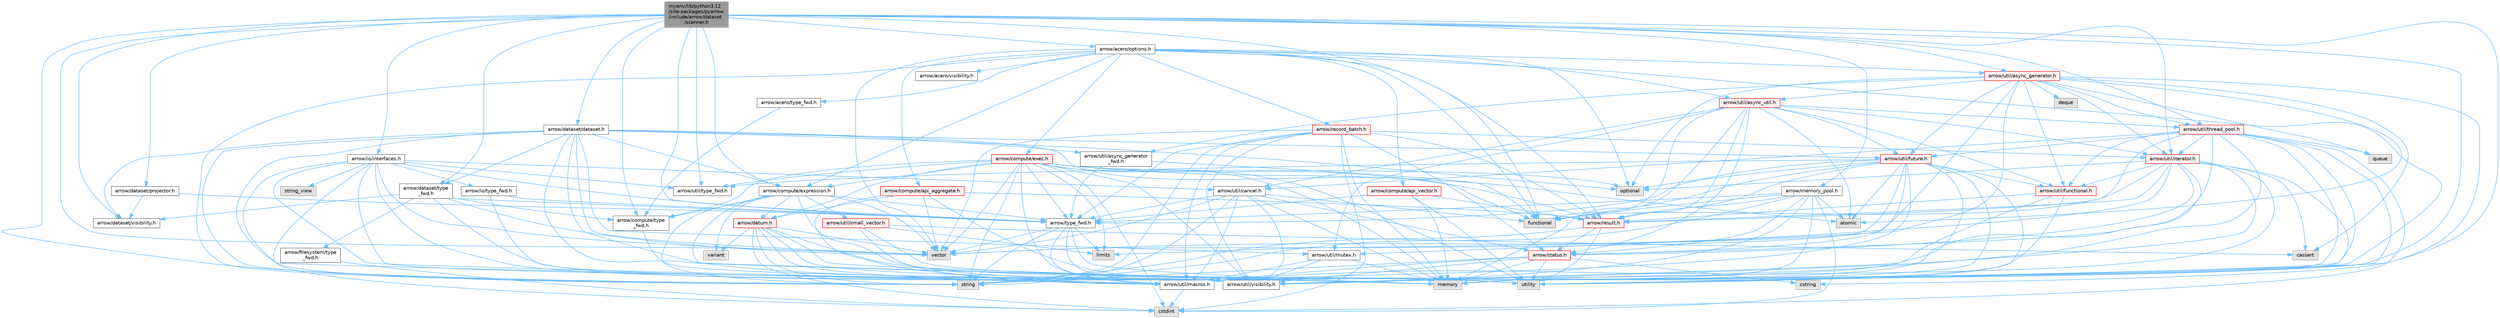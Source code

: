 digraph "myenv/lib/python3.12/site-packages/pyarrow/include/arrow/dataset/scanner.h"
{
 // LATEX_PDF_SIZE
  bgcolor="transparent";
  edge [fontname=Helvetica,fontsize=10,labelfontname=Helvetica,labelfontsize=10];
  node [fontname=Helvetica,fontsize=10,shape=box,height=0.2,width=0.4];
  Node1 [id="Node000001",label="myenv/lib/python3.12\l/site-packages/pyarrow\l/include/arrow/dataset\l/scanner.h",height=0.2,width=0.4,color="gray40", fillcolor="grey60", style="filled", fontcolor="black",tooltip=" "];
  Node1 -> Node2 [id="edge1_Node000001_Node000002",color="steelblue1",style="solid",tooltip=" "];
  Node2 [id="Node000002",label="functional",height=0.2,width=0.4,color="grey60", fillcolor="#E0E0E0", style="filled",tooltip=" "];
  Node1 -> Node3 [id="edge2_Node000001_Node000003",color="steelblue1",style="solid",tooltip=" "];
  Node3 [id="Node000003",label="memory",height=0.2,width=0.4,color="grey60", fillcolor="#E0E0E0", style="filled",tooltip=" "];
  Node1 -> Node4 [id="edge3_Node000001_Node000004",color="steelblue1",style="solid",tooltip=" "];
  Node4 [id="Node000004",label="string",height=0.2,width=0.4,color="grey60", fillcolor="#E0E0E0", style="filled",tooltip=" "];
  Node1 -> Node5 [id="edge4_Node000001_Node000005",color="steelblue1",style="solid",tooltip=" "];
  Node5 [id="Node000005",label="utility",height=0.2,width=0.4,color="grey60", fillcolor="#E0E0E0", style="filled",tooltip=" "];
  Node1 -> Node6 [id="edge5_Node000001_Node000006",color="steelblue1",style="solid",tooltip=" "];
  Node6 [id="Node000006",label="vector",height=0.2,width=0.4,color="grey60", fillcolor="#E0E0E0", style="filled",tooltip=" "];
  Node1 -> Node7 [id="edge6_Node000001_Node000007",color="steelblue1",style="solid",tooltip=" "];
  Node7 [id="Node000007",label="arrow/acero/options.h",height=0.2,width=0.4,color="grey40", fillcolor="white", style="filled",URL="$acero_2options_8h.html",tooltip=" "];
  Node7 -> Node2 [id="edge7_Node000007_Node000002",color="steelblue1",style="solid",tooltip=" "];
  Node7 -> Node3 [id="edge8_Node000007_Node000003",color="steelblue1",style="solid",tooltip=" "];
  Node7 -> Node8 [id="edge9_Node000007_Node000008",color="steelblue1",style="solid",tooltip=" "];
  Node8 [id="Node000008",label="optional",height=0.2,width=0.4,color="grey60", fillcolor="#E0E0E0", style="filled",tooltip=" "];
  Node7 -> Node4 [id="edge10_Node000007_Node000004",color="steelblue1",style="solid",tooltip=" "];
  Node7 -> Node6 [id="edge11_Node000007_Node000006",color="steelblue1",style="solid",tooltip=" "];
  Node7 -> Node9 [id="edge12_Node000007_Node000009",color="steelblue1",style="solid",tooltip=" "];
  Node9 [id="Node000009",label="arrow/acero/type_fwd.h",height=0.2,width=0.4,color="grey40", fillcolor="white", style="filled",URL="$arrow_2acero_2type__fwd_8h.html",tooltip=" "];
  Node9 -> Node10 [id="edge13_Node000009_Node000010",color="steelblue1",style="solid",tooltip=" "];
  Node10 [id="Node000010",label="arrow/compute/type\l_fwd.h",height=0.2,width=0.4,color="grey40", fillcolor="white", style="filled",URL="$arrow_2compute_2type__fwd_8h.html",tooltip=" "];
  Node10 -> Node11 [id="edge14_Node000010_Node000011",color="steelblue1",style="solid",tooltip=" "];
  Node11 [id="Node000011",label="arrow/util/visibility.h",height=0.2,width=0.4,color="grey40", fillcolor="white", style="filled",URL="$include_2arrow_2util_2visibility_8h.html",tooltip=" "];
  Node7 -> Node12 [id="edge15_Node000007_Node000012",color="steelblue1",style="solid",tooltip=" "];
  Node12 [id="Node000012",label="arrow/acero/visibility.h",height=0.2,width=0.4,color="grey40", fillcolor="white", style="filled",URL="$include_2arrow_2acero_2visibility_8h.html",tooltip=" "];
  Node7 -> Node13 [id="edge16_Node000007_Node000013",color="steelblue1",style="solid",tooltip=" "];
  Node13 [id="Node000013",label="arrow/compute/api_aggregate.h",height=0.2,width=0.4,color="red", fillcolor="#FFF0F0", style="filled",URL="$api__aggregate_8h.html",tooltip=" "];
  Node13 -> Node6 [id="edge17_Node000013_Node000006",color="steelblue1",style="solid",tooltip=" "];
  Node13 -> Node31 [id="edge18_Node000013_Node000031",color="steelblue1",style="solid",tooltip=" "];
  Node31 [id="Node000031",label="arrow/datum.h",height=0.2,width=0.4,color="red", fillcolor="#FFF0F0", style="filled",URL="$datum_8h.html",tooltip=" "];
  Node31 -> Node24 [id="edge19_Node000031_Node000024",color="steelblue1",style="solid",tooltip=" "];
  Node24 [id="Node000024",label="cstdint",height=0.2,width=0.4,color="grey60", fillcolor="#E0E0E0", style="filled",tooltip=" "];
  Node31 -> Node3 [id="edge20_Node000031_Node000003",color="steelblue1",style="solid",tooltip=" "];
  Node31 -> Node4 [id="edge21_Node000031_Node000004",color="steelblue1",style="solid",tooltip=" "];
  Node31 -> Node5 [id="edge22_Node000031_Node000005",color="steelblue1",style="solid",tooltip=" "];
  Node31 -> Node32 [id="edge23_Node000031_Node000032",color="steelblue1",style="solid",tooltip=" "];
  Node32 [id="Node000032",label="variant",height=0.2,width=0.4,color="grey60", fillcolor="#E0E0E0", style="filled",tooltip=" "];
  Node31 -> Node6 [id="edge24_Node000031_Node000006",color="steelblue1",style="solid",tooltip=" "];
  Node31 -> Node23 [id="edge25_Node000031_Node000023",color="steelblue1",style="solid",tooltip=" "];
  Node23 [id="Node000023",label="arrow/util/macros.h",height=0.2,width=0.4,color="grey40", fillcolor="white", style="filled",URL="$macros_8h.html",tooltip=" "];
  Node23 -> Node24 [id="edge26_Node000023_Node000024",color="steelblue1",style="solid",tooltip=" "];
  Node31 -> Node11 [id="edge27_Node000031_Node000011",color="steelblue1",style="solid",tooltip=" "];
  Node13 -> Node15 [id="edge28_Node000013_Node000015",color="steelblue1",style="solid",tooltip=" "];
  Node15 [id="Node000015",label="arrow/result.h",height=0.2,width=0.4,color="red", fillcolor="#FFF0F0", style="filled",URL="$result_8h.html",tooltip=" "];
  Node15 -> Node4 [id="edge29_Node000015_Node000004",color="steelblue1",style="solid",tooltip=" "];
  Node15 -> Node5 [id="edge30_Node000015_Node000005",color="steelblue1",style="solid",tooltip=" "];
  Node15 -> Node19 [id="edge31_Node000015_Node000019",color="steelblue1",style="solid",tooltip=" "];
  Node19 [id="Node000019",label="arrow/status.h",height=0.2,width=0.4,color="red", fillcolor="#FFF0F0", style="filled",URL="$status_8h.html",tooltip=" "];
  Node19 -> Node20 [id="edge32_Node000019_Node000020",color="steelblue1",style="solid",tooltip=" "];
  Node20 [id="Node000020",label="cstring",height=0.2,width=0.4,color="grey60", fillcolor="#E0E0E0", style="filled",tooltip=" "];
  Node19 -> Node3 [id="edge33_Node000019_Node000003",color="steelblue1",style="solid",tooltip=" "];
  Node19 -> Node4 [id="edge34_Node000019_Node000004",color="steelblue1",style="solid",tooltip=" "];
  Node19 -> Node5 [id="edge35_Node000019_Node000005",color="steelblue1",style="solid",tooltip=" "];
  Node19 -> Node23 [id="edge36_Node000019_Node000023",color="steelblue1",style="solid",tooltip=" "];
  Node19 -> Node11 [id="edge37_Node000019_Node000011",color="steelblue1",style="solid",tooltip=" "];
  Node13 -> Node23 [id="edge38_Node000013_Node000023",color="steelblue1",style="solid",tooltip=" "];
  Node13 -> Node11 [id="edge39_Node000013_Node000011",color="steelblue1",style="solid",tooltip=" "];
  Node7 -> Node65 [id="edge40_Node000007_Node000065",color="steelblue1",style="solid",tooltip=" "];
  Node65 [id="Node000065",label="arrow/compute/api_vector.h",height=0.2,width=0.4,color="red", fillcolor="#FFF0F0", style="filled",URL="$api__vector_8h.html",tooltip=" "];
  Node65 -> Node3 [id="edge41_Node000065_Node000003",color="steelblue1",style="solid",tooltip=" "];
  Node65 -> Node5 [id="edge42_Node000065_Node000005",color="steelblue1",style="solid",tooltip=" "];
  Node65 -> Node15 [id="edge43_Node000065_Node000015",color="steelblue1",style="solid",tooltip=" "];
  Node65 -> Node29 [id="edge44_Node000065_Node000029",color="steelblue1",style="solid",tooltip=" "];
  Node29 [id="Node000029",label="arrow/type_fwd.h",height=0.2,width=0.4,color="grey40", fillcolor="white", style="filled",URL="$arrow_2type__fwd_8h.html",tooltip=" "];
  Node29 -> Node30 [id="edge45_Node000029_Node000030",color="steelblue1",style="solid",tooltip=" "];
  Node30 [id="Node000030",label="limits",height=0.2,width=0.4,color="grey60", fillcolor="#E0E0E0", style="filled",tooltip=" "];
  Node29 -> Node3 [id="edge46_Node000029_Node000003",color="steelblue1",style="solid",tooltip=" "];
  Node29 -> Node4 [id="edge47_Node000029_Node000004",color="steelblue1",style="solid",tooltip=" "];
  Node29 -> Node6 [id="edge48_Node000029_Node000006",color="steelblue1",style="solid",tooltip=" "];
  Node29 -> Node23 [id="edge49_Node000029_Node000023",color="steelblue1",style="solid",tooltip=" "];
  Node29 -> Node11 [id="edge50_Node000029_Node000011",color="steelblue1",style="solid",tooltip=" "];
  Node7 -> Node67 [id="edge51_Node000007_Node000067",color="steelblue1",style="solid",tooltip=" "];
  Node67 [id="Node000067",label="arrow/compute/exec.h",height=0.2,width=0.4,color="red", fillcolor="#FFF0F0", style="filled",URL="$exec_8h.html",tooltip=" "];
  Node67 -> Node34 [id="edge52_Node000067_Node000034",color="steelblue1",style="solid",tooltip=" "];
  Node34 [id="Node000034",label="atomic",height=0.2,width=0.4,color="grey60", fillcolor="#E0E0E0", style="filled",tooltip=" "];
  Node67 -> Node24 [id="edge53_Node000067_Node000024",color="steelblue1",style="solid",tooltip=" "];
  Node67 -> Node30 [id="edge54_Node000067_Node000030",color="steelblue1",style="solid",tooltip=" "];
  Node67 -> Node3 [id="edge55_Node000067_Node000003",color="steelblue1",style="solid",tooltip=" "];
  Node67 -> Node8 [id="edge56_Node000067_Node000008",color="steelblue1",style="solid",tooltip=" "];
  Node67 -> Node4 [id="edge57_Node000067_Node000004",color="steelblue1",style="solid",tooltip=" "];
  Node67 -> Node5 [id="edge58_Node000067_Node000005",color="steelblue1",style="solid",tooltip=" "];
  Node67 -> Node6 [id="edge59_Node000067_Node000006",color="steelblue1",style="solid",tooltip=" "];
  Node67 -> Node68 [id="edge60_Node000067_Node000068",color="steelblue1",style="solid",tooltip=" "];
  Node68 [id="Node000068",label="arrow/compute/expression.h",height=0.2,width=0.4,color="grey40", fillcolor="white", style="filled",URL="$expression_8h.html",tooltip=" "];
  Node68 -> Node3 [id="edge61_Node000068_Node000003",color="steelblue1",style="solid",tooltip=" "];
  Node68 -> Node4 [id="edge62_Node000068_Node000004",color="steelblue1",style="solid",tooltip=" "];
  Node68 -> Node5 [id="edge63_Node000068_Node000005",color="steelblue1",style="solid",tooltip=" "];
  Node68 -> Node32 [id="edge64_Node000068_Node000032",color="steelblue1",style="solid",tooltip=" "];
  Node68 -> Node6 [id="edge65_Node000068_Node000006",color="steelblue1",style="solid",tooltip=" "];
  Node68 -> Node10 [id="edge66_Node000068_Node000010",color="steelblue1",style="solid",tooltip=" "];
  Node68 -> Node31 [id="edge67_Node000068_Node000031",color="steelblue1",style="solid",tooltip=" "];
  Node68 -> Node29 [id="edge68_Node000068_Node000029",color="steelblue1",style="solid",tooltip=" "];
  Node68 -> Node69 [id="edge69_Node000068_Node000069",color="steelblue1",style="solid",tooltip=" "];
  Node69 [id="Node000069",label="arrow/util/small_vector.h",height=0.2,width=0.4,color="red", fillcolor="#FFF0F0", style="filled",URL="$small__vector_8h.html",tooltip=" "];
  Node69 -> Node35 [id="edge70_Node000069_Node000035",color="steelblue1",style="solid",tooltip=" "];
  Node35 [id="Node000035",label="cassert",height=0.2,width=0.4,color="grey60", fillcolor="#E0E0E0", style="filled",tooltip=" "];
  Node69 -> Node30 [id="edge71_Node000069_Node000030",color="steelblue1",style="solid",tooltip=" "];
  Node69 -> Node5 [id="edge72_Node000069_Node000005",color="steelblue1",style="solid",tooltip=" "];
  Node69 -> Node23 [id="edge73_Node000069_Node000023",color="steelblue1",style="solid",tooltip=" "];
  Node67 -> Node10 [id="edge74_Node000067_Node000010",color="steelblue1",style="solid",tooltip=" "];
  Node67 -> Node31 [id="edge75_Node000067_Node000031",color="steelblue1",style="solid",tooltip=" "];
  Node67 -> Node15 [id="edge76_Node000067_Node000015",color="steelblue1",style="solid",tooltip=" "];
  Node67 -> Node29 [id="edge77_Node000067_Node000029",color="steelblue1",style="solid",tooltip=" "];
  Node67 -> Node23 [id="edge78_Node000067_Node000023",color="steelblue1",style="solid",tooltip=" "];
  Node67 -> Node71 [id="edge79_Node000067_Node000071",color="steelblue1",style="solid",tooltip=" "];
  Node71 [id="Node000071",label="arrow/util/type_fwd.h",height=0.2,width=0.4,color="grey40", fillcolor="white", style="filled",URL="$arrow_2util_2type__fwd_8h.html",tooltip=" "];
  Node67 -> Node11 [id="edge80_Node000067_Node000011",color="steelblue1",style="solid",tooltip=" "];
  Node7 -> Node68 [id="edge81_Node000007_Node000068",color="steelblue1",style="solid",tooltip=" "];
  Node7 -> Node72 [id="edge82_Node000007_Node000072",color="steelblue1",style="solid",tooltip=" "];
  Node72 [id="Node000072",label="arrow/record_batch.h",height=0.2,width=0.4,color="red", fillcolor="#FFF0F0", style="filled",URL="$record__batch_8h.html",tooltip=" "];
  Node72 -> Node24 [id="edge83_Node000072_Node000024",color="steelblue1",style="solid",tooltip=" "];
  Node72 -> Node3 [id="edge84_Node000072_Node000003",color="steelblue1",style="solid",tooltip=" "];
  Node72 -> Node4 [id="edge85_Node000072_Node000004",color="steelblue1",style="solid",tooltip=" "];
  Node72 -> Node6 [id="edge86_Node000072_Node000006",color="steelblue1",style="solid",tooltip=" "];
  Node72 -> Node15 [id="edge87_Node000072_Node000015",color="steelblue1",style="solid",tooltip=" "];
  Node72 -> Node19 [id="edge88_Node000072_Node000019",color="steelblue1",style="solid",tooltip=" "];
  Node72 -> Node29 [id="edge89_Node000072_Node000029",color="steelblue1",style="solid",tooltip=" "];
  Node72 -> Node73 [id="edge90_Node000072_Node000073",color="steelblue1",style="solid",tooltip=" "];
  Node73 [id="Node000073",label="arrow/util/iterator.h",height=0.2,width=0.4,color="red", fillcolor="#FFF0F0", style="filled",URL="$iterator_8h.html",tooltip=" "];
  Node73 -> Node35 [id="edge91_Node000073_Node000035",color="steelblue1",style="solid",tooltip=" "];
  Node73 -> Node2 [id="edge92_Node000073_Node000002",color="steelblue1",style="solid",tooltip=" "];
  Node73 -> Node3 [id="edge93_Node000073_Node000003",color="steelblue1",style="solid",tooltip=" "];
  Node73 -> Node8 [id="edge94_Node000073_Node000008",color="steelblue1",style="solid",tooltip=" "];
  Node73 -> Node5 [id="edge95_Node000073_Node000005",color="steelblue1",style="solid",tooltip=" "];
  Node73 -> Node6 [id="edge96_Node000073_Node000006",color="steelblue1",style="solid",tooltip=" "];
  Node73 -> Node15 [id="edge97_Node000073_Node000015",color="steelblue1",style="solid",tooltip=" "];
  Node73 -> Node19 [id="edge98_Node000073_Node000019",color="steelblue1",style="solid",tooltip=" "];
  Node73 -> Node75 [id="edge99_Node000073_Node000075",color="steelblue1",style="solid",tooltip=" "];
  Node75 [id="Node000075",label="arrow/util/functional.h",height=0.2,width=0.4,color="red", fillcolor="#FFF0F0", style="filled",URL="$functional_8h.html",tooltip=" "];
  Node75 -> Node3 [id="edge100_Node000075_Node000003",color="steelblue1",style="solid",tooltip=" "];
  Node75 -> Node15 [id="edge101_Node000075_Node000015",color="steelblue1",style="solid",tooltip=" "];
  Node75 -> Node23 [id="edge102_Node000075_Node000023",color="steelblue1",style="solid",tooltip=" "];
  Node73 -> Node23 [id="edge103_Node000073_Node000023",color="steelblue1",style="solid",tooltip=" "];
  Node73 -> Node11 [id="edge104_Node000073_Node000011",color="steelblue1",style="solid",tooltip=" "];
  Node72 -> Node23 [id="edge105_Node000072_Node000023",color="steelblue1",style="solid",tooltip=" "];
  Node72 -> Node11 [id="edge106_Node000072_Node000011",color="steelblue1",style="solid",tooltip=" "];
  Node7 -> Node15 [id="edge107_Node000007_Node000015",color="steelblue1",style="solid",tooltip=" "];
  Node7 -> Node76 [id="edge108_Node000007_Node000076",color="steelblue1",style="solid",tooltip=" "];
  Node76 [id="Node000076",label="arrow/util/async_generator.h",height=0.2,width=0.4,color="red", fillcolor="#FFF0F0", style="filled",URL="$async__generator_8h.html",tooltip=" "];
  Node76 -> Node34 [id="edge109_Node000076_Node000034",color="steelblue1",style="solid",tooltip=" "];
  Node76 -> Node35 [id="edge110_Node000076_Node000035",color="steelblue1",style="solid",tooltip=" "];
  Node76 -> Node20 [id="edge111_Node000076_Node000020",color="steelblue1",style="solid",tooltip=" "];
  Node76 -> Node77 [id="edge112_Node000076_Node000077",color="steelblue1",style="solid",tooltip=" "];
  Node77 [id="Node000077",label="deque",height=0.2,width=0.4,color="grey60", fillcolor="#E0E0E0", style="filled",tooltip=" "];
  Node76 -> Node30 [id="edge113_Node000076_Node000030",color="steelblue1",style="solid",tooltip=" "];
  Node76 -> Node8 [id="edge114_Node000076_Node000008",color="steelblue1",style="solid",tooltip=" "];
  Node76 -> Node78 [id="edge115_Node000076_Node000078",color="steelblue1",style="solid",tooltip=" "];
  Node78 [id="Node000078",label="queue",height=0.2,width=0.4,color="grey60", fillcolor="#E0E0E0", style="filled",tooltip=" "];
  Node76 -> Node79 [id="edge116_Node000076_Node000079",color="steelblue1",style="solid",tooltip=" "];
  Node79 [id="Node000079",label="arrow/util/async_generator\l_fwd.h",height=0.2,width=0.4,color="grey40", fillcolor="white", style="filled",URL="$async__generator__fwd_8h.html",tooltip=" "];
  Node79 -> Node2 [id="edge117_Node000079_Node000002",color="steelblue1",style="solid",tooltip=" "];
  Node79 -> Node29 [id="edge118_Node000079_Node000029",color="steelblue1",style="solid",tooltip=" "];
  Node76 -> Node80 [id="edge119_Node000076_Node000080",color="steelblue1",style="solid",tooltip=" "];
  Node80 [id="Node000080",label="arrow/util/async_util.h",height=0.2,width=0.4,color="red", fillcolor="#FFF0F0", style="filled",URL="$async__util_8h.html",tooltip=" "];
  Node80 -> Node34 [id="edge120_Node000080_Node000034",color="steelblue1",style="solid",tooltip=" "];
  Node80 -> Node2 [id="edge121_Node000080_Node000002",color="steelblue1",style="solid",tooltip=" "];
  Node80 -> Node3 [id="edge122_Node000080_Node000003",color="steelblue1",style="solid",tooltip=" "];
  Node80 -> Node15 [id="edge123_Node000080_Node000015",color="steelblue1",style="solid",tooltip=" "];
  Node80 -> Node19 [id="edge124_Node000080_Node000019",color="steelblue1",style="solid",tooltip=" "];
  Node80 -> Node82 [id="edge125_Node000080_Node000082",color="steelblue1",style="solid",tooltip=" "];
  Node82 [id="Node000082",label="arrow/util/cancel.h",height=0.2,width=0.4,color="grey40", fillcolor="white", style="filled",URL="$cancel_8h.html",tooltip=" "];
  Node82 -> Node2 [id="edge126_Node000082_Node000002",color="steelblue1",style="solid",tooltip=" "];
  Node82 -> Node3 [id="edge127_Node000082_Node000003",color="steelblue1",style="solid",tooltip=" "];
  Node82 -> Node4 [id="edge128_Node000082_Node000004",color="steelblue1",style="solid",tooltip=" "];
  Node82 -> Node6 [id="edge129_Node000082_Node000006",color="steelblue1",style="solid",tooltip=" "];
  Node82 -> Node19 [id="edge130_Node000082_Node000019",color="steelblue1",style="solid",tooltip=" "];
  Node82 -> Node29 [id="edge131_Node000082_Node000029",color="steelblue1",style="solid",tooltip=" "];
  Node82 -> Node23 [id="edge132_Node000082_Node000023",color="steelblue1",style="solid",tooltip=" "];
  Node82 -> Node11 [id="edge133_Node000082_Node000011",color="steelblue1",style="solid",tooltip=" "];
  Node80 -> Node75 [id="edge134_Node000080_Node000075",color="steelblue1",style="solid",tooltip=" "];
  Node80 -> Node83 [id="edge135_Node000080_Node000083",color="steelblue1",style="solid",tooltip=" "];
  Node83 [id="Node000083",label="arrow/util/future.h",height=0.2,width=0.4,color="red", fillcolor="#FFF0F0", style="filled",URL="$future_8h.html",tooltip=" "];
  Node83 -> Node34 [id="edge136_Node000083_Node000034",color="steelblue1",style="solid",tooltip=" "];
  Node83 -> Node2 [id="edge137_Node000083_Node000002",color="steelblue1",style="solid",tooltip=" "];
  Node83 -> Node3 [id="edge138_Node000083_Node000003",color="steelblue1",style="solid",tooltip=" "];
  Node83 -> Node8 [id="edge139_Node000083_Node000008",color="steelblue1",style="solid",tooltip=" "];
  Node83 -> Node5 [id="edge140_Node000083_Node000005",color="steelblue1",style="solid",tooltip=" "];
  Node83 -> Node6 [id="edge141_Node000083_Node000006",color="steelblue1",style="solid",tooltip=" "];
  Node83 -> Node15 [id="edge142_Node000083_Node000015",color="steelblue1",style="solid",tooltip=" "];
  Node83 -> Node19 [id="edge143_Node000083_Node000019",color="steelblue1",style="solid",tooltip=" "];
  Node83 -> Node29 [id="edge144_Node000083_Node000029",color="steelblue1",style="solid",tooltip=" "];
  Node83 -> Node75 [id="edge145_Node000083_Node000075",color="steelblue1",style="solid",tooltip=" "];
  Node83 -> Node23 [id="edge146_Node000083_Node000023",color="steelblue1",style="solid",tooltip=" "];
  Node83 -> Node71 [id="edge147_Node000083_Node000071",color="steelblue1",style="solid",tooltip=" "];
  Node83 -> Node11 [id="edge148_Node000083_Node000011",color="steelblue1",style="solid",tooltip=" "];
  Node80 -> Node73 [id="edge149_Node000080_Node000073",color="steelblue1",style="solid",tooltip=" "];
  Node80 -> Node87 [id="edge150_Node000080_Node000087",color="steelblue1",style="solid",tooltip=" "];
  Node87 [id="Node000087",label="arrow/util/mutex.h",height=0.2,width=0.4,color="grey40", fillcolor="white", style="filled",URL="$mutex_8h.html",tooltip=" "];
  Node87 -> Node3 [id="edge151_Node000087_Node000003",color="steelblue1",style="solid",tooltip=" "];
  Node87 -> Node23 [id="edge152_Node000087_Node000023",color="steelblue1",style="solid",tooltip=" "];
  Node87 -> Node11 [id="edge153_Node000087_Node000011",color="steelblue1",style="solid",tooltip=" "];
  Node80 -> Node88 [id="edge154_Node000080_Node000088",color="steelblue1",style="solid",tooltip=" "];
  Node88 [id="Node000088",label="arrow/util/thread_pool.h",height=0.2,width=0.4,color="red", fillcolor="#FFF0F0", style="filled",URL="$thread__pool_8h.html",tooltip=" "];
  Node88 -> Node24 [id="edge155_Node000088_Node000024",color="steelblue1",style="solid",tooltip=" "];
  Node88 -> Node3 [id="edge156_Node000088_Node000003",color="steelblue1",style="solid",tooltip=" "];
  Node88 -> Node78 [id="edge157_Node000088_Node000078",color="steelblue1",style="solid",tooltip=" "];
  Node88 -> Node5 [id="edge158_Node000088_Node000005",color="steelblue1",style="solid",tooltip=" "];
  Node88 -> Node15 [id="edge159_Node000088_Node000015",color="steelblue1",style="solid",tooltip=" "];
  Node88 -> Node19 [id="edge160_Node000088_Node000019",color="steelblue1",style="solid",tooltip=" "];
  Node88 -> Node82 [id="edge161_Node000088_Node000082",color="steelblue1",style="solid",tooltip=" "];
  Node88 -> Node75 [id="edge162_Node000088_Node000075",color="steelblue1",style="solid",tooltip=" "];
  Node88 -> Node83 [id="edge163_Node000088_Node000083",color="steelblue1",style="solid",tooltip=" "];
  Node88 -> Node73 [id="edge164_Node000088_Node000073",color="steelblue1",style="solid",tooltip=" "];
  Node88 -> Node23 [id="edge165_Node000088_Node000023",color="steelblue1",style="solid",tooltip=" "];
  Node88 -> Node11 [id="edge166_Node000088_Node000011",color="steelblue1",style="solid",tooltip=" "];
  Node76 -> Node75 [id="edge167_Node000076_Node000075",color="steelblue1",style="solid",tooltip=" "];
  Node76 -> Node83 [id="edge168_Node000076_Node000083",color="steelblue1",style="solid",tooltip=" "];
  Node76 -> Node73 [id="edge169_Node000076_Node000073",color="steelblue1",style="solid",tooltip=" "];
  Node76 -> Node87 [id="edge170_Node000076_Node000087",color="steelblue1",style="solid",tooltip=" "];
  Node76 -> Node88 [id="edge171_Node000076_Node000088",color="steelblue1",style="solid",tooltip=" "];
  Node7 -> Node80 [id="edge172_Node000007_Node000080",color="steelblue1",style="solid",tooltip=" "];
  Node1 -> Node68 [id="edge173_Node000001_Node000068",color="steelblue1",style="solid",tooltip=" "];
  Node1 -> Node10 [id="edge174_Node000001_Node000010",color="steelblue1",style="solid",tooltip=" "];
  Node1 -> Node97 [id="edge175_Node000001_Node000097",color="steelblue1",style="solid",tooltip=" "];
  Node97 [id="Node000097",label="arrow/dataset/dataset.h",height=0.2,width=0.4,color="grey40", fillcolor="white", style="filled",URL="$dataset_8h.html",tooltip=" "];
  Node97 -> Node2 [id="edge176_Node000097_Node000002",color="steelblue1",style="solid",tooltip=" "];
  Node97 -> Node3 [id="edge177_Node000097_Node000003",color="steelblue1",style="solid",tooltip=" "];
  Node97 -> Node8 [id="edge178_Node000097_Node000008",color="steelblue1",style="solid",tooltip=" "];
  Node97 -> Node4 [id="edge179_Node000097_Node000004",color="steelblue1",style="solid",tooltip=" "];
  Node97 -> Node5 [id="edge180_Node000097_Node000005",color="steelblue1",style="solid",tooltip=" "];
  Node97 -> Node6 [id="edge181_Node000097_Node000006",color="steelblue1",style="solid",tooltip=" "];
  Node97 -> Node68 [id="edge182_Node000097_Node000068",color="steelblue1",style="solid",tooltip=" "];
  Node97 -> Node98 [id="edge183_Node000097_Node000098",color="steelblue1",style="solid",tooltip=" "];
  Node98 [id="Node000098",label="arrow/dataset/type\l_fwd.h",height=0.2,width=0.4,color="grey40", fillcolor="white", style="filled",URL="$arrow_2dataset_2type__fwd_8h.html",tooltip=" "];
  Node98 -> Node3 [id="edge184_Node000098_Node000003",color="steelblue1",style="solid",tooltip=" "];
  Node98 -> Node6 [id="edge185_Node000098_Node000006",color="steelblue1",style="solid",tooltip=" "];
  Node98 -> Node10 [id="edge186_Node000098_Node000010",color="steelblue1",style="solid",tooltip=" "];
  Node98 -> Node99 [id="edge187_Node000098_Node000099",color="steelblue1",style="solid",tooltip=" "];
  Node99 [id="Node000099",label="arrow/dataset/visibility.h",height=0.2,width=0.4,color="grey40", fillcolor="white", style="filled",URL="$include_2arrow_2dataset_2visibility_8h.html",tooltip=" "];
  Node98 -> Node100 [id="edge188_Node000098_Node000100",color="steelblue1",style="solid",tooltip=" "];
  Node100 [id="Node000100",label="arrow/filesystem/type\l_fwd.h",height=0.2,width=0.4,color="grey40", fillcolor="white", style="filled",URL="$arrow_2filesystem_2type__fwd_8h.html",tooltip=" "];
  Node100 -> Node24 [id="edge189_Node000100_Node000024",color="steelblue1",style="solid",tooltip=" "];
  Node98 -> Node29 [id="edge190_Node000098_Node000029",color="steelblue1",style="solid",tooltip=" "];
  Node97 -> Node99 [id="edge191_Node000097_Node000099",color="steelblue1",style="solid",tooltip=" "];
  Node97 -> Node79 [id="edge192_Node000097_Node000079",color="steelblue1",style="solid",tooltip=" "];
  Node97 -> Node83 [id="edge193_Node000097_Node000083",color="steelblue1",style="solid",tooltip=" "];
  Node97 -> Node23 [id="edge194_Node000097_Node000023",color="steelblue1",style="solid",tooltip=" "];
  Node97 -> Node87 [id="edge195_Node000097_Node000087",color="steelblue1",style="solid",tooltip=" "];
  Node1 -> Node101 [id="edge196_Node000001_Node000101",color="steelblue1",style="solid",tooltip=" "];
  Node101 [id="Node000101",label="arrow/dataset/projector.h",height=0.2,width=0.4,color="grey40", fillcolor="white", style="filled",URL="$projector_8h.html",tooltip=" "];
  Node101 -> Node99 [id="edge197_Node000101_Node000099",color="steelblue1",style="solid",tooltip=" "];
  Node101 -> Node29 [id="edge198_Node000101_Node000029",color="steelblue1",style="solid",tooltip=" "];
  Node1 -> Node98 [id="edge199_Node000001_Node000098",color="steelblue1",style="solid",tooltip=" "];
  Node1 -> Node99 [id="edge200_Node000001_Node000099",color="steelblue1",style="solid",tooltip=" "];
  Node1 -> Node102 [id="edge201_Node000001_Node000102",color="steelblue1",style="solid",tooltip=" "];
  Node102 [id="Node000102",label="arrow/io/interfaces.h",height=0.2,width=0.4,color="grey40", fillcolor="white", style="filled",URL="$interfaces_8h.html",tooltip=" "];
  Node102 -> Node24 [id="edge202_Node000102_Node000024",color="steelblue1",style="solid",tooltip=" "];
  Node102 -> Node3 [id="edge203_Node000102_Node000003",color="steelblue1",style="solid",tooltip=" "];
  Node102 -> Node4 [id="edge204_Node000102_Node000004",color="steelblue1",style="solid",tooltip=" "];
  Node102 -> Node38 [id="edge205_Node000102_Node000038",color="steelblue1",style="solid",tooltip=" "];
  Node38 [id="Node000038",label="string_view",height=0.2,width=0.4,color="grey60", fillcolor="#E0E0E0", style="filled",tooltip=" "];
  Node102 -> Node6 [id="edge206_Node000102_Node000006",color="steelblue1",style="solid",tooltip=" "];
  Node102 -> Node40 [id="edge207_Node000102_Node000040",color="steelblue1",style="solid",tooltip=" "];
  Node40 [id="Node000040",label="arrow/io/type_fwd.h",height=0.2,width=0.4,color="grey40", fillcolor="white", style="filled",URL="$arrow_2io_2type__fwd_8h.html",tooltip=" "];
  Node40 -> Node29 [id="edge208_Node000040_Node000029",color="steelblue1",style="solid",tooltip=" "];
  Node40 -> Node11 [id="edge209_Node000040_Node000011",color="steelblue1",style="solid",tooltip=" "];
  Node102 -> Node29 [id="edge210_Node000102_Node000029",color="steelblue1",style="solid",tooltip=" "];
  Node102 -> Node82 [id="edge211_Node000102_Node000082",color="steelblue1",style="solid",tooltip=" "];
  Node102 -> Node23 [id="edge212_Node000102_Node000023",color="steelblue1",style="solid",tooltip=" "];
  Node102 -> Node71 [id="edge213_Node000102_Node000071",color="steelblue1",style="solid",tooltip=" "];
  Node102 -> Node11 [id="edge214_Node000102_Node000011",color="steelblue1",style="solid",tooltip=" "];
  Node1 -> Node103 [id="edge215_Node000001_Node000103",color="steelblue1",style="solid",tooltip=" "];
  Node103 [id="Node000103",label="arrow/memory_pool.h",height=0.2,width=0.4,color="grey40", fillcolor="white", style="filled",URL="$memory__pool_8h.html",tooltip=" "];
  Node103 -> Node34 [id="edge216_Node000103_Node000034",color="steelblue1",style="solid",tooltip=" "];
  Node103 -> Node24 [id="edge217_Node000103_Node000024",color="steelblue1",style="solid",tooltip=" "];
  Node103 -> Node2 [id="edge218_Node000103_Node000002",color="steelblue1",style="solid",tooltip=" "];
  Node103 -> Node3 [id="edge219_Node000103_Node000003",color="steelblue1",style="solid",tooltip=" "];
  Node103 -> Node4 [id="edge220_Node000103_Node000004",color="steelblue1",style="solid",tooltip=" "];
  Node103 -> Node15 [id="edge221_Node000103_Node000015",color="steelblue1",style="solid",tooltip=" "];
  Node103 -> Node19 [id="edge222_Node000103_Node000019",color="steelblue1",style="solid",tooltip=" "];
  Node103 -> Node29 [id="edge223_Node000103_Node000029",color="steelblue1",style="solid",tooltip=" "];
  Node103 -> Node11 [id="edge224_Node000103_Node000011",color="steelblue1",style="solid",tooltip=" "];
  Node1 -> Node29 [id="edge225_Node000001_Node000029",color="steelblue1",style="solid",tooltip=" "];
  Node1 -> Node76 [id="edge226_Node000001_Node000076",color="steelblue1",style="solid",tooltip=" "];
  Node1 -> Node73 [id="edge227_Node000001_Node000073",color="steelblue1",style="solid",tooltip=" "];
  Node1 -> Node88 [id="edge228_Node000001_Node000088",color="steelblue1",style="solid",tooltip=" "];
  Node1 -> Node71 [id="edge229_Node000001_Node000071",color="steelblue1",style="solid",tooltip=" "];
}
